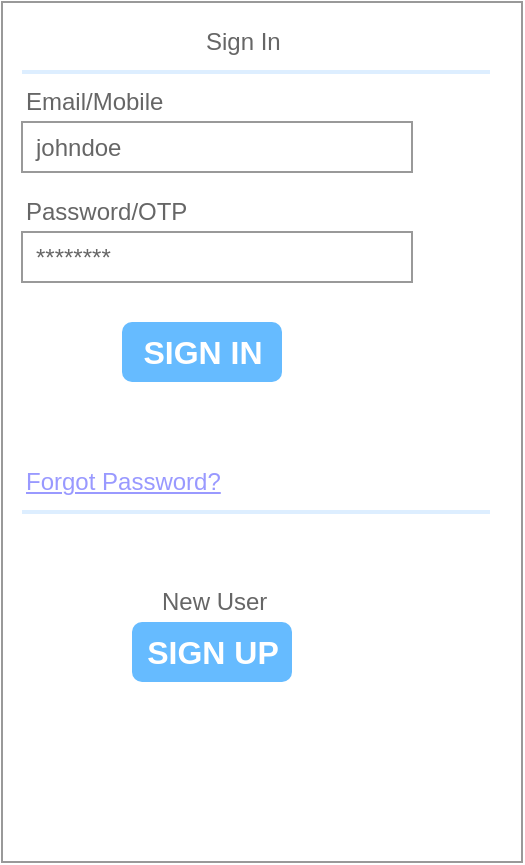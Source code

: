 <mxfile version="13.0.7" type="github"><diagram id="Yo4TZuCMhsErlBjuieb4" name="Page-1"><mxGraphModel dx="1038" dy="580" grid="1" gridSize="10" guides="1" tooltips="1" connect="1" arrows="1" fold="1" page="1" pageScale="1" pageWidth="850" pageHeight="1100" math="0" shadow="0"><root><mxCell id="0"/><mxCell id="1" parent="0"/><mxCell id="akuTB8zVjHh5ghXgGlLI-20" value="" style="strokeWidth=1;shadow=0;dashed=0;align=center;html=1;shape=mxgraph.mockup.forms.rrect;rSize=0;strokeColor=#999999;fillColor=#ffffff;" vertex="1" parent="1"><mxGeometry x="360" y="80" width="260" height="430" as="geometry"/></mxCell><mxCell id="akuTB8zVjHh5ghXgGlLI-21" value="Sign In" style="strokeWidth=1;shadow=0;dashed=0;align=center;html=1;shape=mxgraph.mockup.forms.anchor;fontSize=12;fontColor=#666666;align=left;resizeWidth=1;spacingLeft=0;" vertex="1" parent="akuTB8zVjHh5ghXgGlLI-20"><mxGeometry width="40" height="20" relative="1" as="geometry"><mxPoint x="100" y="10" as="offset"/></mxGeometry></mxCell><mxCell id="akuTB8zVjHh5ghXgGlLI-22" value="" style="shape=line;strokeColor=#ddeeff;strokeWidth=2;html=1;resizeWidth=1;" vertex="1" parent="akuTB8zVjHh5ghXgGlLI-20"><mxGeometry width="234" height="10" relative="1" as="geometry"><mxPoint x="10" y="30" as="offset"/></mxGeometry></mxCell><mxCell id="akuTB8zVjHh5ghXgGlLI-23" value="Email/Mobile" style="strokeWidth=1;shadow=0;dashed=0;align=center;html=1;shape=mxgraph.mockup.forms.anchor;fontSize=12;fontColor=#666666;align=left;resizeWidth=1;spacingLeft=0;" vertex="1" parent="akuTB8zVjHh5ghXgGlLI-20"><mxGeometry width="130" height="20" relative="1" as="geometry"><mxPoint x="10" y="40" as="offset"/></mxGeometry></mxCell><mxCell id="akuTB8zVjHh5ghXgGlLI-24" value="johndoe" style="strokeWidth=1;shadow=0;dashed=0;align=center;html=1;shape=mxgraph.mockup.forms.rrect;rSize=0;strokeColor=#999999;fontColor=#666666;align=left;spacingLeft=5;resizeWidth=1;" vertex="1" parent="akuTB8zVjHh5ghXgGlLI-20"><mxGeometry width="195" height="25" relative="1" as="geometry"><mxPoint x="10" y="60" as="offset"/></mxGeometry></mxCell><mxCell id="akuTB8zVjHh5ghXgGlLI-25" value="Password/OTP" style="strokeWidth=1;shadow=0;dashed=0;align=center;html=1;shape=mxgraph.mockup.forms.anchor;fontSize=12;fontColor=#666666;align=left;resizeWidth=1;spacingLeft=0;" vertex="1" parent="akuTB8zVjHh5ghXgGlLI-20"><mxGeometry width="130" height="20" relative="1" as="geometry"><mxPoint x="10" y="95" as="offset"/></mxGeometry></mxCell><mxCell id="akuTB8zVjHh5ghXgGlLI-26" value="********" style="strokeWidth=1;shadow=0;dashed=0;align=center;html=1;shape=mxgraph.mockup.forms.rrect;rSize=0;strokeColor=#999999;fontColor=#666666;align=left;spacingLeft=5;resizeWidth=1;" vertex="1" parent="akuTB8zVjHh5ghXgGlLI-20"><mxGeometry width="195" height="25" relative="1" as="geometry"><mxPoint x="10" y="115" as="offset"/></mxGeometry></mxCell><mxCell id="akuTB8zVjHh5ghXgGlLI-27" value="SIGN IN" style="strokeWidth=1;shadow=0;dashed=0;align=center;html=1;shape=mxgraph.mockup.forms.rrect;rSize=5;strokeColor=none;fontColor=#ffffff;fillColor=#66bbff;fontSize=16;fontStyle=1;" vertex="1" parent="akuTB8zVjHh5ghXgGlLI-20"><mxGeometry y="1" width="80" height="30" relative="1" as="geometry"><mxPoint x="60" y="-270" as="offset"/></mxGeometry></mxCell><mxCell id="akuTB8zVjHh5ghXgGlLI-28" value="Forgot Password?" style="strokeWidth=1;shadow=0;dashed=0;align=center;html=1;shape=mxgraph.mockup.forms.anchor;fontSize=12;fontColor=#9999ff;align=left;spacingLeft=0;fontStyle=4;resizeWidth=1;" vertex="1" parent="akuTB8zVjHh5ghXgGlLI-20"><mxGeometry y="1" width="195" height="20" relative="1" as="geometry"><mxPoint x="10" y="-200" as="offset"/></mxGeometry></mxCell><mxCell id="akuTB8zVjHh5ghXgGlLI-29" value="" style="shape=line;strokeColor=#ddeeff;strokeWidth=2;html=1;resizeWidth=1;" vertex="1" parent="akuTB8zVjHh5ghXgGlLI-20"><mxGeometry y="1" width="234" height="10" relative="1" as="geometry"><mxPoint x="10" y="-180" as="offset"/></mxGeometry></mxCell><mxCell id="akuTB8zVjHh5ghXgGlLI-30" value="New User" style="strokeWidth=1;shadow=0;dashed=0;align=center;html=1;shape=mxgraph.mockup.forms.anchor;fontSize=12;fontColor=#666666;align=left;spacingLeft=0;resizeWidth=1;" vertex="1" parent="akuTB8zVjHh5ghXgGlLI-20"><mxGeometry y="1" width="60" height="20" relative="1" as="geometry"><mxPoint x="78" y="-140" as="offset"/></mxGeometry></mxCell><mxCell id="akuTB8zVjHh5ghXgGlLI-31" value="SIGN UP" style="strokeWidth=1;shadow=0;dashed=0;align=center;html=1;shape=mxgraph.mockup.forms.rrect;rSize=5;strokeColor=none;fontColor=#ffffff;fillColor=#66bbff;fontSize=16;fontStyle=1;" vertex="1" parent="akuTB8zVjHh5ghXgGlLI-20"><mxGeometry y="1" width="80" height="30" relative="1" as="geometry"><mxPoint x="65" y="-120" as="offset"/></mxGeometry></mxCell></root></mxGraphModel></diagram></mxfile>